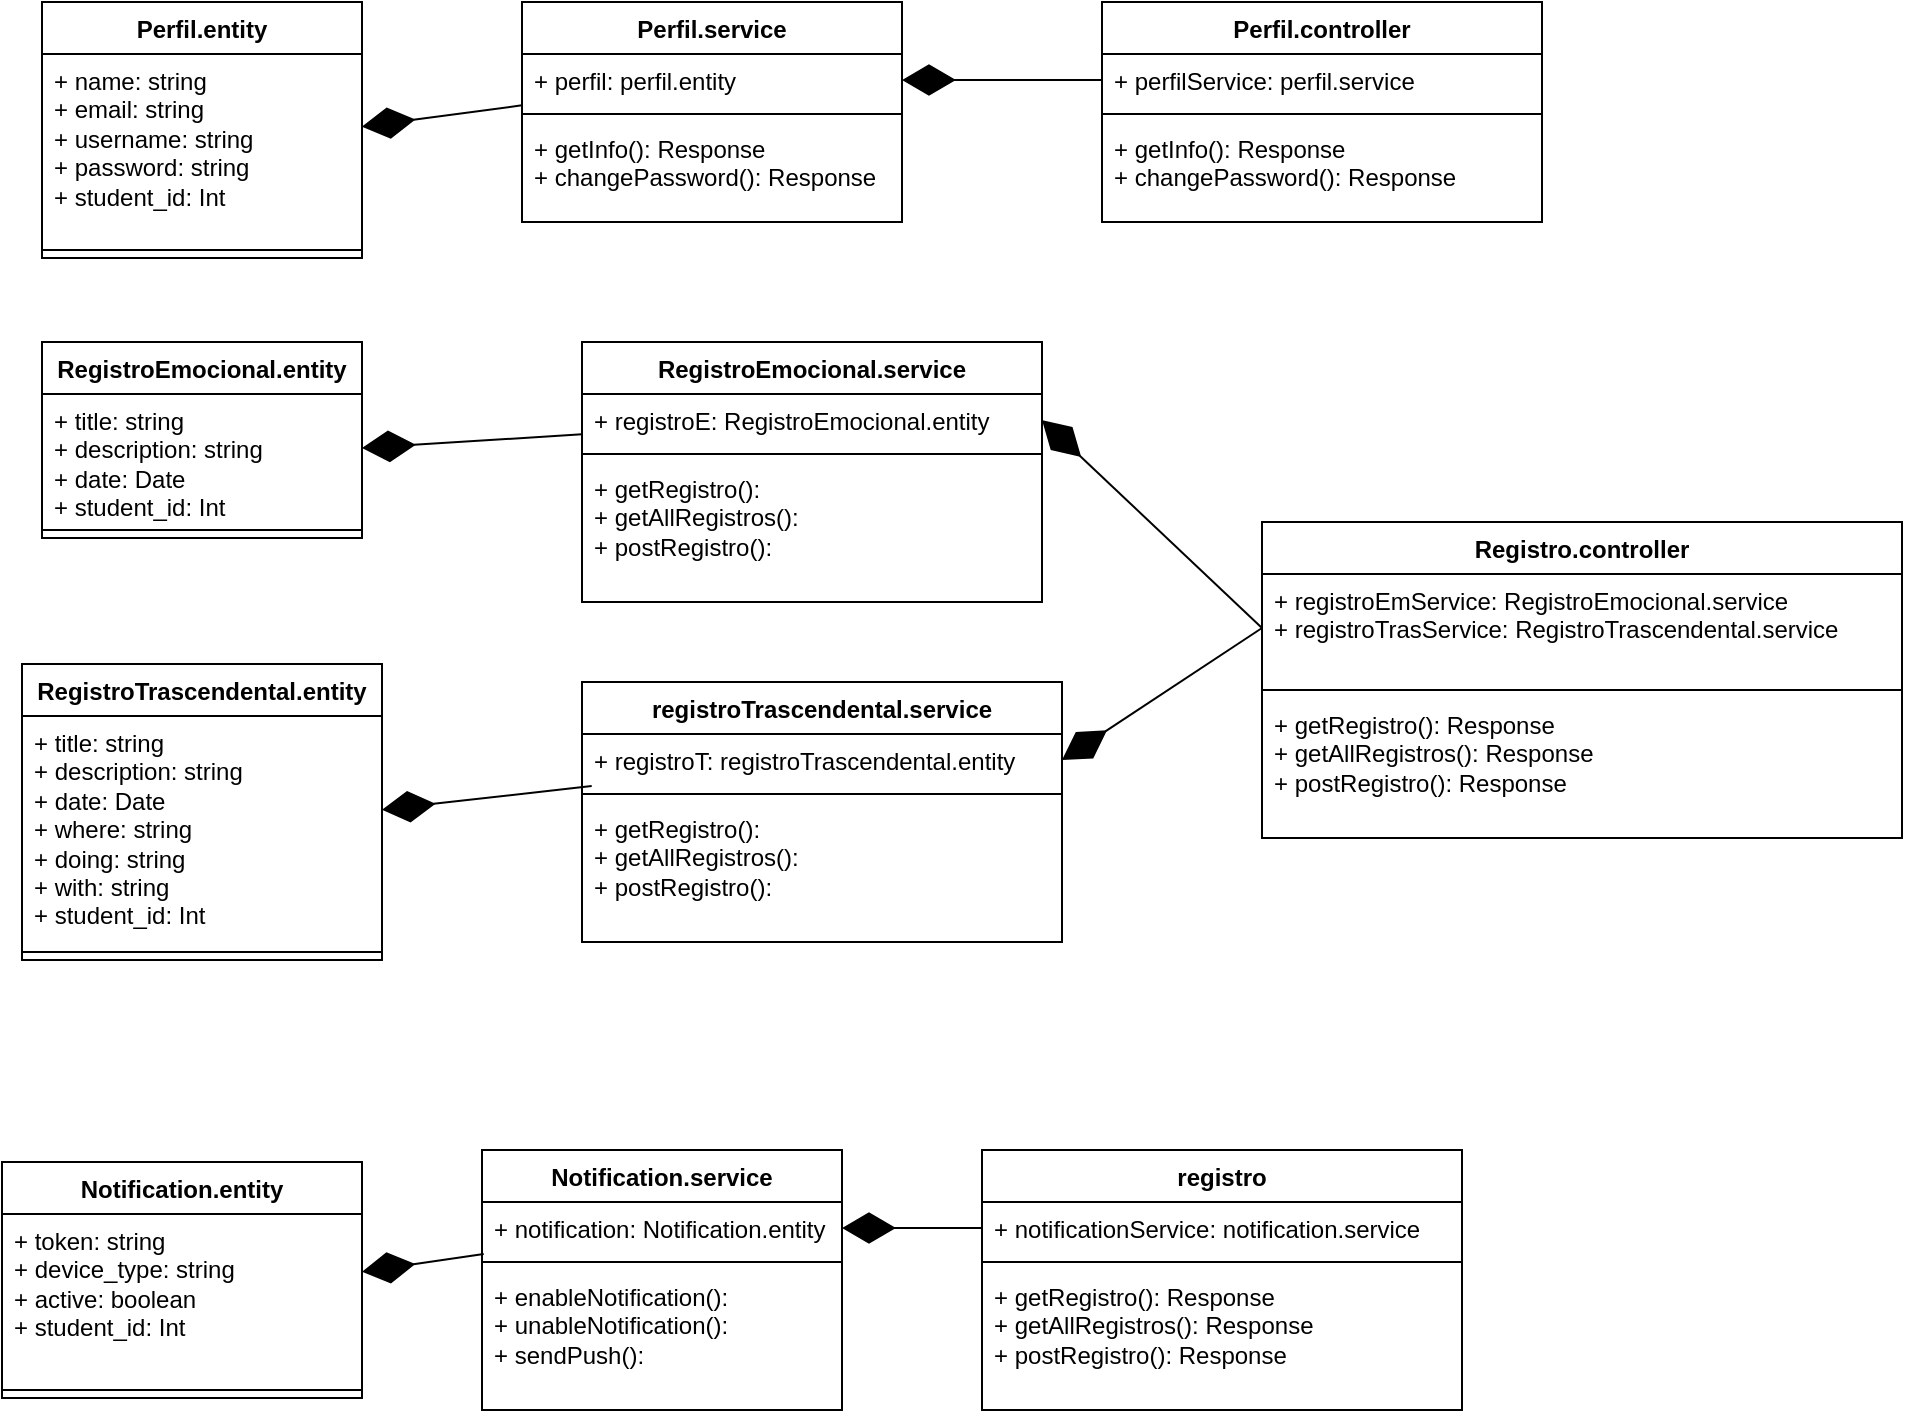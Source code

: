 <mxfile version="22.0.6" type="github">
  <diagram id="C5RBs43oDa-KdzZeNtuy" name="Page-1">
    <mxGraphModel dx="1311" dy="727" grid="1" gridSize="10" guides="1" tooltips="1" connect="1" arrows="1" fold="1" page="1" pageScale="1" pageWidth="827" pageHeight="1169" math="0" shadow="0">
      <root>
        <mxCell id="WIyWlLk6GJQsqaUBKTNV-0" />
        <mxCell id="WIyWlLk6GJQsqaUBKTNV-1" parent="WIyWlLk6GJQsqaUBKTNV-0" />
        <mxCell id="L0QDfx9UxgabpVASo6Bn-4" value="Perfil.controller" style="swimlane;fontStyle=1;align=center;verticalAlign=top;childLayout=stackLayout;horizontal=1;startSize=26;horizontalStack=0;resizeParent=1;resizeParentMax=0;resizeLast=0;collapsible=1;marginBottom=0;whiteSpace=wrap;html=1;" parent="WIyWlLk6GJQsqaUBKTNV-1" vertex="1">
          <mxGeometry x="560" y="30" width="220" height="110" as="geometry" />
        </mxCell>
        <mxCell id="L0QDfx9UxgabpVASo6Bn-5" value="+ perfilService: perfil.service" style="text;strokeColor=none;fillColor=none;align=left;verticalAlign=top;spacingLeft=4;spacingRight=4;overflow=hidden;rotatable=0;points=[[0,0.5],[1,0.5]];portConstraint=eastwest;whiteSpace=wrap;html=1;" parent="L0QDfx9UxgabpVASo6Bn-4" vertex="1">
          <mxGeometry y="26" width="220" height="26" as="geometry" />
        </mxCell>
        <mxCell id="L0QDfx9UxgabpVASo6Bn-6" value="" style="line;strokeWidth=1;fillColor=none;align=left;verticalAlign=middle;spacingTop=-1;spacingLeft=3;spacingRight=3;rotatable=0;labelPosition=right;points=[];portConstraint=eastwest;strokeColor=inherit;" parent="L0QDfx9UxgabpVASo6Bn-4" vertex="1">
          <mxGeometry y="52" width="220" height="8" as="geometry" />
        </mxCell>
        <mxCell id="L0QDfx9UxgabpVASo6Bn-7" value="+ getInfo(): Response&lt;br&gt;+ changePassword(): Response" style="text;strokeColor=none;fillColor=none;align=left;verticalAlign=top;spacingLeft=4;spacingRight=4;overflow=hidden;rotatable=0;points=[[0,0.5],[1,0.5]];portConstraint=eastwest;whiteSpace=wrap;html=1;" parent="L0QDfx9UxgabpVASo6Bn-4" vertex="1">
          <mxGeometry y="60" width="220" height="50" as="geometry" />
        </mxCell>
        <mxCell id="L0QDfx9UxgabpVASo6Bn-8" value="Perfil.service" style="swimlane;fontStyle=1;align=center;verticalAlign=top;childLayout=stackLayout;horizontal=1;startSize=26;horizontalStack=0;resizeParent=1;resizeParentMax=0;resizeLast=0;collapsible=1;marginBottom=0;whiteSpace=wrap;html=1;" parent="WIyWlLk6GJQsqaUBKTNV-1" vertex="1">
          <mxGeometry x="270" y="30" width="190" height="110" as="geometry" />
        </mxCell>
        <mxCell id="L0QDfx9UxgabpVASo6Bn-9" value="+ perfil: perfil.entity" style="text;strokeColor=none;fillColor=none;align=left;verticalAlign=top;spacingLeft=4;spacingRight=4;overflow=hidden;rotatable=0;points=[[0,0.5],[1,0.5]];portConstraint=eastwest;whiteSpace=wrap;html=1;" parent="L0QDfx9UxgabpVASo6Bn-8" vertex="1">
          <mxGeometry y="26" width="190" height="26" as="geometry" />
        </mxCell>
        <mxCell id="L0QDfx9UxgabpVASo6Bn-10" value="" style="line;strokeWidth=1;fillColor=none;align=left;verticalAlign=middle;spacingTop=-1;spacingLeft=3;spacingRight=3;rotatable=0;labelPosition=right;points=[];portConstraint=eastwest;strokeColor=inherit;" parent="L0QDfx9UxgabpVASo6Bn-8" vertex="1">
          <mxGeometry y="52" width="190" height="8" as="geometry" />
        </mxCell>
        <mxCell id="L0QDfx9UxgabpVASo6Bn-11" value="+ getInfo(): Response&lt;br&gt;+ changePassword(): Response" style="text;strokeColor=none;fillColor=none;align=left;verticalAlign=top;spacingLeft=4;spacingRight=4;overflow=hidden;rotatable=0;points=[[0,0.5],[1,0.5]];portConstraint=eastwest;whiteSpace=wrap;html=1;" parent="L0QDfx9UxgabpVASo6Bn-8" vertex="1">
          <mxGeometry y="60" width="190" height="50" as="geometry" />
        </mxCell>
        <mxCell id="L0QDfx9UxgabpVASo6Bn-12" value="Perfil.entity" style="swimlane;fontStyle=1;align=center;verticalAlign=top;childLayout=stackLayout;horizontal=1;startSize=26;horizontalStack=0;resizeParent=1;resizeParentMax=0;resizeLast=0;collapsible=1;marginBottom=0;whiteSpace=wrap;html=1;" parent="WIyWlLk6GJQsqaUBKTNV-1" vertex="1">
          <mxGeometry x="30" y="30" width="160" height="128" as="geometry" />
        </mxCell>
        <mxCell id="L0QDfx9UxgabpVASo6Bn-13" value="+ name: string&lt;br&gt;+ email: string&lt;br&gt;+ username: string&lt;br&gt;+ password: string&lt;br&gt;+ student_id: Int" style="text;strokeColor=none;fillColor=none;align=left;verticalAlign=top;spacingLeft=4;spacingRight=4;overflow=hidden;rotatable=0;points=[[0,0.5],[1,0.5]];portConstraint=eastwest;whiteSpace=wrap;html=1;" parent="L0QDfx9UxgabpVASo6Bn-12" vertex="1">
          <mxGeometry y="26" width="160" height="94" as="geometry" />
        </mxCell>
        <mxCell id="L0QDfx9UxgabpVASo6Bn-14" value="" style="line;strokeWidth=1;fillColor=none;align=left;verticalAlign=middle;spacingTop=-1;spacingLeft=3;spacingRight=3;rotatable=0;labelPosition=right;points=[];portConstraint=eastwest;strokeColor=inherit;" parent="L0QDfx9UxgabpVASo6Bn-12" vertex="1">
          <mxGeometry y="120" width="160" height="8" as="geometry" />
        </mxCell>
        <mxCell id="L0QDfx9UxgabpVASo6Bn-16" value="RegistroEmocional.entity" style="swimlane;fontStyle=1;align=center;verticalAlign=top;childLayout=stackLayout;horizontal=1;startSize=26;horizontalStack=0;resizeParent=1;resizeParentMax=0;resizeLast=0;collapsible=1;marginBottom=0;whiteSpace=wrap;html=1;" parent="WIyWlLk6GJQsqaUBKTNV-1" vertex="1">
          <mxGeometry x="30" y="200" width="160" height="98" as="geometry" />
        </mxCell>
        <mxCell id="L0QDfx9UxgabpVASo6Bn-17" value="+ title: string&lt;br&gt;+ description: string&lt;br&gt;+ date: Date&lt;br&gt;+ student_id: Int" style="text;strokeColor=none;fillColor=none;align=left;verticalAlign=top;spacingLeft=4;spacingRight=4;overflow=hidden;rotatable=0;points=[[0,0.5],[1,0.5]];portConstraint=eastwest;whiteSpace=wrap;html=1;" parent="L0QDfx9UxgabpVASo6Bn-16" vertex="1">
          <mxGeometry y="26" width="160" height="64" as="geometry" />
        </mxCell>
        <mxCell id="L0QDfx9UxgabpVASo6Bn-18" value="" style="line;strokeWidth=1;fillColor=none;align=left;verticalAlign=middle;spacingTop=-1;spacingLeft=3;spacingRight=3;rotatable=0;labelPosition=right;points=[];portConstraint=eastwest;strokeColor=inherit;" parent="L0QDfx9UxgabpVASo6Bn-16" vertex="1">
          <mxGeometry y="90" width="160" height="8" as="geometry" />
        </mxCell>
        <mxCell id="L0QDfx9UxgabpVASo6Bn-24" value="RegistroEmocional.service" style="swimlane;fontStyle=1;align=center;verticalAlign=top;childLayout=stackLayout;horizontal=1;startSize=26;horizontalStack=0;resizeParent=1;resizeParentMax=0;resizeLast=0;collapsible=1;marginBottom=0;whiteSpace=wrap;html=1;" parent="WIyWlLk6GJQsqaUBKTNV-1" vertex="1">
          <mxGeometry x="300" y="200" width="230" height="130" as="geometry" />
        </mxCell>
        <mxCell id="L0QDfx9UxgabpVASo6Bn-25" value="+ registroE: RegistroEmocional.entity" style="text;strokeColor=none;fillColor=none;align=left;verticalAlign=top;spacingLeft=4;spacingRight=4;overflow=hidden;rotatable=0;points=[[0,0.5],[1,0.5]];portConstraint=eastwest;whiteSpace=wrap;html=1;" parent="L0QDfx9UxgabpVASo6Bn-24" vertex="1">
          <mxGeometry y="26" width="230" height="26" as="geometry" />
        </mxCell>
        <mxCell id="L0QDfx9UxgabpVASo6Bn-26" value="" style="line;strokeWidth=1;fillColor=none;align=left;verticalAlign=middle;spacingTop=-1;spacingLeft=3;spacingRight=3;rotatable=0;labelPosition=right;points=[];portConstraint=eastwest;strokeColor=inherit;" parent="L0QDfx9UxgabpVASo6Bn-24" vertex="1">
          <mxGeometry y="52" width="230" height="8" as="geometry" />
        </mxCell>
        <mxCell id="L0QDfx9UxgabpVASo6Bn-27" value="+ getRegistro():&lt;br style=&quot;border-color: var(--border-color);&quot;&gt;+ getAllRegistros():&lt;br style=&quot;border-color: var(--border-color);&quot;&gt;+ postRegistro():" style="text;strokeColor=none;fillColor=none;align=left;verticalAlign=top;spacingLeft=4;spacingRight=4;overflow=hidden;rotatable=0;points=[[0,0.5],[1,0.5]];portConstraint=eastwest;whiteSpace=wrap;html=1;" parent="L0QDfx9UxgabpVASo6Bn-24" vertex="1">
          <mxGeometry y="60" width="230" height="70" as="geometry" />
        </mxCell>
        <mxCell id="L0QDfx9UxgabpVASo6Bn-28" value="Registro.controller" style="swimlane;fontStyle=1;align=center;verticalAlign=top;childLayout=stackLayout;horizontal=1;startSize=26;horizontalStack=0;resizeParent=1;resizeParentMax=0;resizeLast=0;collapsible=1;marginBottom=0;whiteSpace=wrap;html=1;" parent="WIyWlLk6GJQsqaUBKTNV-1" vertex="1">
          <mxGeometry x="640" y="290" width="320" height="158" as="geometry" />
        </mxCell>
        <mxCell id="L0QDfx9UxgabpVASo6Bn-29" value="+ registroEmService: RegistroEmocional.service&lt;br&gt;+ registroTrasService: RegistroTrascendental.service" style="text;strokeColor=none;fillColor=none;align=left;verticalAlign=top;spacingLeft=4;spacingRight=4;overflow=hidden;rotatable=0;points=[[0,0.5],[1,0.5]];portConstraint=eastwest;whiteSpace=wrap;html=1;" parent="L0QDfx9UxgabpVASo6Bn-28" vertex="1">
          <mxGeometry y="26" width="320" height="54" as="geometry" />
        </mxCell>
        <mxCell id="L0QDfx9UxgabpVASo6Bn-30" value="" style="line;strokeWidth=1;fillColor=none;align=left;verticalAlign=middle;spacingTop=-1;spacingLeft=3;spacingRight=3;rotatable=0;labelPosition=right;points=[];portConstraint=eastwest;strokeColor=inherit;" parent="L0QDfx9UxgabpVASo6Bn-28" vertex="1">
          <mxGeometry y="80" width="320" height="8" as="geometry" />
        </mxCell>
        <mxCell id="L0QDfx9UxgabpVASo6Bn-31" value="+ getRegistro(): Response&lt;br&gt;+ getAllRegistros(): Response&lt;br&gt;+ postRegistro(): Response" style="text;strokeColor=none;fillColor=none;align=left;verticalAlign=top;spacingLeft=4;spacingRight=4;overflow=hidden;rotatable=0;points=[[0,0.5],[1,0.5]];portConstraint=eastwest;whiteSpace=wrap;html=1;" parent="L0QDfx9UxgabpVASo6Bn-28" vertex="1">
          <mxGeometry y="88" width="320" height="70" as="geometry" />
        </mxCell>
        <mxCell id="cBkFvcuq_8SDpKLgJUTm-0" value="RegistroTrascendental.entity" style="swimlane;fontStyle=1;align=center;verticalAlign=top;childLayout=stackLayout;horizontal=1;startSize=26;horizontalStack=0;resizeParent=1;resizeParentMax=0;resizeLast=0;collapsible=1;marginBottom=0;whiteSpace=wrap;html=1;" vertex="1" parent="WIyWlLk6GJQsqaUBKTNV-1">
          <mxGeometry x="20" y="361" width="180" height="148" as="geometry" />
        </mxCell>
        <mxCell id="cBkFvcuq_8SDpKLgJUTm-1" value="+ title: string&lt;br&gt;+ description: string&lt;br&gt;+ date: Date&lt;br&gt;+ where: string&lt;br&gt;+ doing: string&lt;br&gt;+ with: string&lt;br&gt;+ student_id: Int" style="text;strokeColor=none;fillColor=none;align=left;verticalAlign=top;spacingLeft=4;spacingRight=4;overflow=hidden;rotatable=0;points=[[0,0.5],[1,0.5]];portConstraint=eastwest;whiteSpace=wrap;html=1;" vertex="1" parent="cBkFvcuq_8SDpKLgJUTm-0">
          <mxGeometry y="26" width="180" height="114" as="geometry" />
        </mxCell>
        <mxCell id="cBkFvcuq_8SDpKLgJUTm-2" value="" style="line;strokeWidth=1;fillColor=none;align=left;verticalAlign=middle;spacingTop=-1;spacingLeft=3;spacingRight=3;rotatable=0;labelPosition=right;points=[];portConstraint=eastwest;strokeColor=inherit;" vertex="1" parent="cBkFvcuq_8SDpKLgJUTm-0">
          <mxGeometry y="140" width="180" height="8" as="geometry" />
        </mxCell>
        <mxCell id="cBkFvcuq_8SDpKLgJUTm-4" value="registroTrascendental.service" style="swimlane;fontStyle=1;align=center;verticalAlign=top;childLayout=stackLayout;horizontal=1;startSize=26;horizontalStack=0;resizeParent=1;resizeParentMax=0;resizeLast=0;collapsible=1;marginBottom=0;whiteSpace=wrap;html=1;" vertex="1" parent="WIyWlLk6GJQsqaUBKTNV-1">
          <mxGeometry x="300" y="370" width="240" height="130" as="geometry" />
        </mxCell>
        <mxCell id="cBkFvcuq_8SDpKLgJUTm-5" value="+ registroT: registroTrascendental.entity" style="text;strokeColor=none;fillColor=none;align=left;verticalAlign=top;spacingLeft=4;spacingRight=4;overflow=hidden;rotatable=0;points=[[0,0.5],[1,0.5]];portConstraint=eastwest;whiteSpace=wrap;html=1;" vertex="1" parent="cBkFvcuq_8SDpKLgJUTm-4">
          <mxGeometry y="26" width="240" height="26" as="geometry" />
        </mxCell>
        <mxCell id="cBkFvcuq_8SDpKLgJUTm-6" value="" style="line;strokeWidth=1;fillColor=none;align=left;verticalAlign=middle;spacingTop=-1;spacingLeft=3;spacingRight=3;rotatable=0;labelPosition=right;points=[];portConstraint=eastwest;strokeColor=inherit;" vertex="1" parent="cBkFvcuq_8SDpKLgJUTm-4">
          <mxGeometry y="52" width="240" height="8" as="geometry" />
        </mxCell>
        <mxCell id="cBkFvcuq_8SDpKLgJUTm-7" value="+ getRegistro():&lt;br style=&quot;border-color: var(--border-color);&quot;&gt;+ getAllRegistros():&lt;br style=&quot;border-color: var(--border-color);&quot;&gt;+ postRegistro():" style="text;strokeColor=none;fillColor=none;align=left;verticalAlign=top;spacingLeft=4;spacingRight=4;overflow=hidden;rotatable=0;points=[[0,0.5],[1,0.5]];portConstraint=eastwest;whiteSpace=wrap;html=1;" vertex="1" parent="cBkFvcuq_8SDpKLgJUTm-4">
          <mxGeometry y="60" width="240" height="70" as="geometry" />
        </mxCell>
        <mxCell id="cBkFvcuq_8SDpKLgJUTm-15" value="Notification.entity" style="swimlane;fontStyle=1;align=center;verticalAlign=top;childLayout=stackLayout;horizontal=1;startSize=26;horizontalStack=0;resizeParent=1;resizeParentMax=0;resizeLast=0;collapsible=1;marginBottom=0;whiteSpace=wrap;html=1;" vertex="1" parent="WIyWlLk6GJQsqaUBKTNV-1">
          <mxGeometry x="10" y="610" width="180" height="118" as="geometry" />
        </mxCell>
        <mxCell id="cBkFvcuq_8SDpKLgJUTm-16" value="+ token: string&lt;br&gt;+ device_type: string&lt;br&gt;+ active: boolean&lt;br&gt;+ student_id: Int" style="text;strokeColor=none;fillColor=none;align=left;verticalAlign=top;spacingLeft=4;spacingRight=4;overflow=hidden;rotatable=0;points=[[0,0.5],[1,0.5]];portConstraint=eastwest;whiteSpace=wrap;html=1;" vertex="1" parent="cBkFvcuq_8SDpKLgJUTm-15">
          <mxGeometry y="26" width="180" height="84" as="geometry" />
        </mxCell>
        <mxCell id="cBkFvcuq_8SDpKLgJUTm-17" value="" style="line;strokeWidth=1;fillColor=none;align=left;verticalAlign=middle;spacingTop=-1;spacingLeft=3;spacingRight=3;rotatable=0;labelPosition=right;points=[];portConstraint=eastwest;strokeColor=inherit;" vertex="1" parent="cBkFvcuq_8SDpKLgJUTm-15">
          <mxGeometry y="110" width="180" height="8" as="geometry" />
        </mxCell>
        <mxCell id="cBkFvcuq_8SDpKLgJUTm-24" value="Notification.service" style="swimlane;fontStyle=1;align=center;verticalAlign=top;childLayout=stackLayout;horizontal=1;startSize=26;horizontalStack=0;resizeParent=1;resizeParentMax=0;resizeLast=0;collapsible=1;marginBottom=0;whiteSpace=wrap;html=1;" vertex="1" parent="WIyWlLk6GJQsqaUBKTNV-1">
          <mxGeometry x="250" y="604" width="180" height="130" as="geometry" />
        </mxCell>
        <mxCell id="cBkFvcuq_8SDpKLgJUTm-25" value="+ notification: Notification.entity" style="text;strokeColor=none;fillColor=none;align=left;verticalAlign=top;spacingLeft=4;spacingRight=4;overflow=hidden;rotatable=0;points=[[0,0.5],[1,0.5]];portConstraint=eastwest;whiteSpace=wrap;html=1;" vertex="1" parent="cBkFvcuq_8SDpKLgJUTm-24">
          <mxGeometry y="26" width="180" height="26" as="geometry" />
        </mxCell>
        <mxCell id="cBkFvcuq_8SDpKLgJUTm-26" value="" style="line;strokeWidth=1;fillColor=none;align=left;verticalAlign=middle;spacingTop=-1;spacingLeft=3;spacingRight=3;rotatable=0;labelPosition=right;points=[];portConstraint=eastwest;strokeColor=inherit;" vertex="1" parent="cBkFvcuq_8SDpKLgJUTm-24">
          <mxGeometry y="52" width="180" height="8" as="geometry" />
        </mxCell>
        <mxCell id="cBkFvcuq_8SDpKLgJUTm-27" value="+ enableNotification():&lt;br&gt;+ unableNotification():&lt;br&gt;+ sendPush():" style="text;strokeColor=none;fillColor=none;align=left;verticalAlign=top;spacingLeft=4;spacingRight=4;overflow=hidden;rotatable=0;points=[[0,0.5],[1,0.5]];portConstraint=eastwest;whiteSpace=wrap;html=1;" vertex="1" parent="cBkFvcuq_8SDpKLgJUTm-24">
          <mxGeometry y="60" width="180" height="70" as="geometry" />
        </mxCell>
        <mxCell id="cBkFvcuq_8SDpKLgJUTm-28" value="registro" style="swimlane;fontStyle=1;align=center;verticalAlign=top;childLayout=stackLayout;horizontal=1;startSize=26;horizontalStack=0;resizeParent=1;resizeParentMax=0;resizeLast=0;collapsible=1;marginBottom=0;whiteSpace=wrap;html=1;" vertex="1" parent="WIyWlLk6GJQsqaUBKTNV-1">
          <mxGeometry x="500" y="604" width="240" height="130" as="geometry" />
        </mxCell>
        <mxCell id="cBkFvcuq_8SDpKLgJUTm-29" value="+ notificationService: notification.service" style="text;strokeColor=none;fillColor=none;align=left;verticalAlign=top;spacingLeft=4;spacingRight=4;overflow=hidden;rotatable=0;points=[[0,0.5],[1,0.5]];portConstraint=eastwest;whiteSpace=wrap;html=1;" vertex="1" parent="cBkFvcuq_8SDpKLgJUTm-28">
          <mxGeometry y="26" width="240" height="26" as="geometry" />
        </mxCell>
        <mxCell id="cBkFvcuq_8SDpKLgJUTm-30" value="" style="line;strokeWidth=1;fillColor=none;align=left;verticalAlign=middle;spacingTop=-1;spacingLeft=3;spacingRight=3;rotatable=0;labelPosition=right;points=[];portConstraint=eastwest;strokeColor=inherit;" vertex="1" parent="cBkFvcuq_8SDpKLgJUTm-28">
          <mxGeometry y="52" width="240" height="8" as="geometry" />
        </mxCell>
        <mxCell id="cBkFvcuq_8SDpKLgJUTm-31" value="+ getRegistro(): Response&lt;br&gt;+ getAllRegistros(): Response&lt;br&gt;+ postRegistro(): Response" style="text;strokeColor=none;fillColor=none;align=left;verticalAlign=top;spacingLeft=4;spacingRight=4;overflow=hidden;rotatable=0;points=[[0,0.5],[1,0.5]];portConstraint=eastwest;whiteSpace=wrap;html=1;" vertex="1" parent="cBkFvcuq_8SDpKLgJUTm-28">
          <mxGeometry y="60" width="240" height="70" as="geometry" />
        </mxCell>
        <mxCell id="cBkFvcuq_8SDpKLgJUTm-32" value="" style="endArrow=diamondThin;endFill=1;endSize=24;html=1;rounded=0;" edge="1" parent="WIyWlLk6GJQsqaUBKTNV-1" source="cBkFvcuq_8SDpKLgJUTm-25" target="cBkFvcuq_8SDpKLgJUTm-16">
          <mxGeometry width="160" relative="1" as="geometry">
            <mxPoint x="340" y="560" as="sourcePoint" />
            <mxPoint x="500" y="560" as="targetPoint" />
          </mxGeometry>
        </mxCell>
        <mxCell id="cBkFvcuq_8SDpKLgJUTm-33" value="" style="endArrow=diamondThin;endFill=1;endSize=24;html=1;rounded=0;" edge="1" parent="WIyWlLk6GJQsqaUBKTNV-1" source="cBkFvcuq_8SDpKLgJUTm-29" target="cBkFvcuq_8SDpKLgJUTm-25">
          <mxGeometry width="160" relative="1" as="geometry">
            <mxPoint x="261" y="666" as="sourcePoint" />
            <mxPoint x="200" y="675" as="targetPoint" />
          </mxGeometry>
        </mxCell>
        <mxCell id="cBkFvcuq_8SDpKLgJUTm-34" value="" style="endArrow=diamondThin;endFill=1;endSize=24;html=1;rounded=0;" edge="1" parent="WIyWlLk6GJQsqaUBKTNV-1" source="L0QDfx9UxgabpVASo6Bn-25" target="L0QDfx9UxgabpVASo6Bn-17">
          <mxGeometry width="160" relative="1" as="geometry">
            <mxPoint x="510" y="653" as="sourcePoint" />
            <mxPoint x="440" y="653" as="targetPoint" />
          </mxGeometry>
        </mxCell>
        <mxCell id="cBkFvcuq_8SDpKLgJUTm-35" value="" style="endArrow=diamondThin;endFill=1;endSize=24;html=1;rounded=0;" edge="1" parent="WIyWlLk6GJQsqaUBKTNV-1" source="cBkFvcuq_8SDpKLgJUTm-5" target="cBkFvcuq_8SDpKLgJUTm-1">
          <mxGeometry width="160" relative="1" as="geometry">
            <mxPoint x="310" y="256" as="sourcePoint" />
            <mxPoint x="200" y="263" as="targetPoint" />
          </mxGeometry>
        </mxCell>
        <mxCell id="cBkFvcuq_8SDpKLgJUTm-36" value="" style="endArrow=diamondThin;endFill=1;endSize=24;html=1;rounded=0;exitX=0;exitY=0.5;exitDx=0;exitDy=0;entryX=1;entryY=0.5;entryDx=0;entryDy=0;" edge="1" parent="WIyWlLk6GJQsqaUBKTNV-1" source="L0QDfx9UxgabpVASo6Bn-29" target="L0QDfx9UxgabpVASo6Bn-25">
          <mxGeometry width="160" relative="1" as="geometry">
            <mxPoint x="315" y="432" as="sourcePoint" />
            <mxPoint x="210" y="444" as="targetPoint" />
          </mxGeometry>
        </mxCell>
        <mxCell id="cBkFvcuq_8SDpKLgJUTm-37" value="" style="endArrow=diamondThin;endFill=1;endSize=24;html=1;rounded=0;entryX=1;entryY=0.5;entryDx=0;entryDy=0;exitX=0;exitY=0.5;exitDx=0;exitDy=0;" edge="1" parent="WIyWlLk6GJQsqaUBKTNV-1" source="L0QDfx9UxgabpVASo6Bn-29" target="cBkFvcuq_8SDpKLgJUTm-5">
          <mxGeometry width="160" relative="1" as="geometry">
            <mxPoint x="730" y="520" as="sourcePoint" />
            <mxPoint x="570" y="450" as="targetPoint" />
          </mxGeometry>
        </mxCell>
        <mxCell id="cBkFvcuq_8SDpKLgJUTm-38" value="" style="endArrow=diamondThin;endFill=1;endSize=24;html=1;rounded=0;" edge="1" parent="WIyWlLk6GJQsqaUBKTNV-1" source="L0QDfx9UxgabpVASo6Bn-9" target="L0QDfx9UxgabpVASo6Bn-13">
          <mxGeometry width="160" relative="1" as="geometry">
            <mxPoint x="310" y="256" as="sourcePoint" />
            <mxPoint x="200" y="263" as="targetPoint" />
          </mxGeometry>
        </mxCell>
        <mxCell id="cBkFvcuq_8SDpKLgJUTm-39" value="" style="endArrow=diamondThin;endFill=1;endSize=24;html=1;rounded=0;" edge="1" parent="WIyWlLk6GJQsqaUBKTNV-1" source="L0QDfx9UxgabpVASo6Bn-5" target="L0QDfx9UxgabpVASo6Bn-9">
          <mxGeometry width="160" relative="1" as="geometry">
            <mxPoint x="280" y="92" as="sourcePoint" />
            <mxPoint x="200" y="102" as="targetPoint" />
          </mxGeometry>
        </mxCell>
      </root>
    </mxGraphModel>
  </diagram>
</mxfile>
